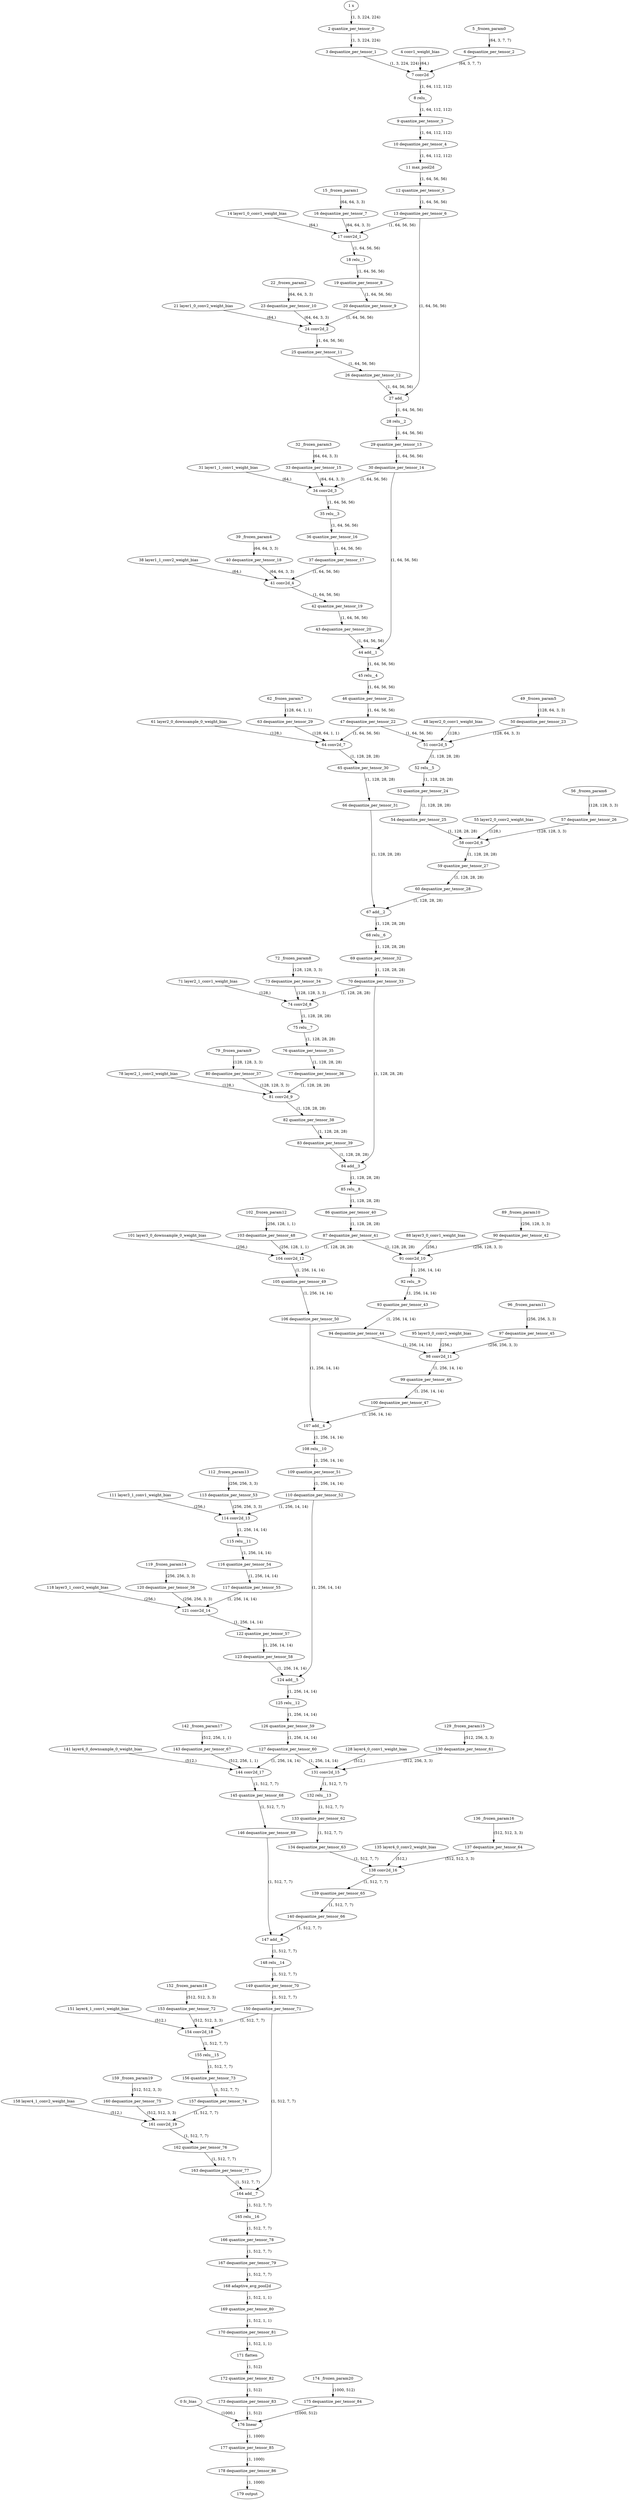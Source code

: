 strict digraph {
"0 fc_bias" [id=0, type="get_attr"];
"1 x" [id=1, type=input];
"2 quantize_per_tensor_0" [id=2, type="quantize_per_tensor"];
"3 dequantize_per_tensor_1" [id=3, type="dequantize_per_tensor"];
"4 conv1_weight_bias" [id=4, type="get_attr"];
"5 _frozen_param0" [id=5, type="get_attr"];
"6 dequantize_per_tensor_2" [id=6, type="dequantize_per_tensor"];
"7 conv2d" [id=7, type=conv2d];
"8 relu_" [id=8, type="relu_"];
"9 quantize_per_tensor_3" [id=9, type="quantize_per_tensor"];
"10 dequantize_per_tensor_4" [id=10, type="dequantize_per_tensor"];
"11 max_pool2d" [id=11, type="max_pool2d"];
"12 quantize_per_tensor_5" [id=12, type="quantize_per_tensor"];
"13 dequantize_per_tensor_6" [id=13, type="dequantize_per_tensor"];
"14 layer1_0_conv1_weight_bias" [id=14, type="get_attr"];
"15 _frozen_param1" [id=15, type="get_attr"];
"16 dequantize_per_tensor_7" [id=16, type="dequantize_per_tensor"];
"17 conv2d_1" [id=17, type=conv2d];
"18 relu__1" [id=18, type="relu_"];
"19 quantize_per_tensor_8" [id=19, type="quantize_per_tensor"];
"20 dequantize_per_tensor_9" [id=20, type="dequantize_per_tensor"];
"21 layer1_0_conv2_weight_bias" [id=21, type="get_attr"];
"22 _frozen_param2" [id=22, type="get_attr"];
"23 dequantize_per_tensor_10" [id=23, type="dequantize_per_tensor"];
"24 conv2d_2" [id=24, type=conv2d];
"25 quantize_per_tensor_11" [id=25, type="quantize_per_tensor"];
"26 dequantize_per_tensor_12" [id=26, type="dequantize_per_tensor"];
"27 add_" [id=27, type="add_"];
"28 relu__2" [id=28, type="relu_"];
"29 quantize_per_tensor_13" [id=29, type="quantize_per_tensor"];
"30 dequantize_per_tensor_14" [id=30, type="dequantize_per_tensor"];
"31 layer1_1_conv1_weight_bias" [id=31, type="get_attr"];
"32 _frozen_param3" [id=32, type="get_attr"];
"33 dequantize_per_tensor_15" [id=33, type="dequantize_per_tensor"];
"34 conv2d_3" [id=34, type=conv2d];
"35 relu__3" [id=35, type="relu_"];
"36 quantize_per_tensor_16" [id=36, type="quantize_per_tensor"];
"37 dequantize_per_tensor_17" [id=37, type="dequantize_per_tensor"];
"38 layer1_1_conv2_weight_bias" [id=38, type="get_attr"];
"39 _frozen_param4" [id=39, type="get_attr"];
"40 dequantize_per_tensor_18" [id=40, type="dequantize_per_tensor"];
"41 conv2d_4" [id=41, type=conv2d];
"42 quantize_per_tensor_19" [id=42, type="quantize_per_tensor"];
"43 dequantize_per_tensor_20" [id=43, type="dequantize_per_tensor"];
"44 add__1" [id=44, type="add_"];
"45 relu__4" [id=45, type="relu_"];
"46 quantize_per_tensor_21" [id=46, type="quantize_per_tensor"];
"47 dequantize_per_tensor_22" [id=47, type="dequantize_per_tensor"];
"48 layer2_0_conv1_weight_bias" [id=48, type="get_attr"];
"49 _frozen_param5" [id=49, type="get_attr"];
"50 dequantize_per_tensor_23" [id=50, type="dequantize_per_tensor"];
"51 conv2d_5" [id=51, type=conv2d];
"52 relu__5" [id=52, type="relu_"];
"53 quantize_per_tensor_24" [id=53, type="quantize_per_tensor"];
"54 dequantize_per_tensor_25" [id=54, type="dequantize_per_tensor"];
"55 layer2_0_conv2_weight_bias" [id=55, type="get_attr"];
"56 _frozen_param6" [id=56, type="get_attr"];
"57 dequantize_per_tensor_26" [id=57, type="dequantize_per_tensor"];
"58 conv2d_6" [id=58, type=conv2d];
"59 quantize_per_tensor_27" [id=59, type="quantize_per_tensor"];
"60 dequantize_per_tensor_28" [id=60, type="dequantize_per_tensor"];
"61 layer2_0_downsample_0_weight_bias" [id=61, type="get_attr"];
"62 _frozen_param7" [id=62, type="get_attr"];
"63 dequantize_per_tensor_29" [id=63, type="dequantize_per_tensor"];
"64 conv2d_7" [id=64, type=conv2d];
"65 quantize_per_tensor_30" [id=65, type="quantize_per_tensor"];
"66 dequantize_per_tensor_31" [id=66, type="dequantize_per_tensor"];
"67 add__2" [id=67, type="add_"];
"68 relu__6" [id=68, type="relu_"];
"69 quantize_per_tensor_32" [id=69, type="quantize_per_tensor"];
"70 dequantize_per_tensor_33" [id=70, type="dequantize_per_tensor"];
"71 layer2_1_conv1_weight_bias" [id=71, type="get_attr"];
"72 _frozen_param8" [id=72, type="get_attr"];
"73 dequantize_per_tensor_34" [id=73, type="dequantize_per_tensor"];
"74 conv2d_8" [id=74, type=conv2d];
"75 relu__7" [id=75, type="relu_"];
"76 quantize_per_tensor_35" [id=76, type="quantize_per_tensor"];
"77 dequantize_per_tensor_36" [id=77, type="dequantize_per_tensor"];
"78 layer2_1_conv2_weight_bias" [id=78, type="get_attr"];
"79 _frozen_param9" [id=79, type="get_attr"];
"80 dequantize_per_tensor_37" [id=80, type="dequantize_per_tensor"];
"81 conv2d_9" [id=81, type=conv2d];
"82 quantize_per_tensor_38" [id=82, type="quantize_per_tensor"];
"83 dequantize_per_tensor_39" [id=83, type="dequantize_per_tensor"];
"84 add__3" [id=84, type="add_"];
"85 relu__8" [id=85, type="relu_"];
"86 quantize_per_tensor_40" [id=86, type="quantize_per_tensor"];
"87 dequantize_per_tensor_41" [id=87, type="dequantize_per_tensor"];
"88 layer3_0_conv1_weight_bias" [id=88, type="get_attr"];
"89 _frozen_param10" [id=89, type="get_attr"];
"90 dequantize_per_tensor_42" [id=90, type="dequantize_per_tensor"];
"91 conv2d_10" [id=91, type=conv2d];
"92 relu__9" [id=92, type="relu_"];
"93 quantize_per_tensor_43" [id=93, type="quantize_per_tensor"];
"94 dequantize_per_tensor_44" [id=94, type="dequantize_per_tensor"];
"95 layer3_0_conv2_weight_bias" [id=95, type="get_attr"];
"96 _frozen_param11" [id=96, type="get_attr"];
"97 dequantize_per_tensor_45" [id=97, type="dequantize_per_tensor"];
"98 conv2d_11" [id=98, type=conv2d];
"99 quantize_per_tensor_46" [id=99, type="quantize_per_tensor"];
"100 dequantize_per_tensor_47" [id=100, type="dequantize_per_tensor"];
"101 layer3_0_downsample_0_weight_bias" [id=101, type="get_attr"];
"102 _frozen_param12" [id=102, type="get_attr"];
"103 dequantize_per_tensor_48" [id=103, type="dequantize_per_tensor"];
"104 conv2d_12" [id=104, type=conv2d];
"105 quantize_per_tensor_49" [id=105, type="quantize_per_tensor"];
"106 dequantize_per_tensor_50" [id=106, type="dequantize_per_tensor"];
"107 add__4" [id=107, type="add_"];
"108 relu__10" [id=108, type="relu_"];
"109 quantize_per_tensor_51" [id=109, type="quantize_per_tensor"];
"110 dequantize_per_tensor_52" [id=110, type="dequantize_per_tensor"];
"111 layer3_1_conv1_weight_bias" [id=111, type="get_attr"];
"112 _frozen_param13" [id=112, type="get_attr"];
"113 dequantize_per_tensor_53" [id=113, type="dequantize_per_tensor"];
"114 conv2d_13" [id=114, type=conv2d];
"115 relu__11" [id=115, type="relu_"];
"116 quantize_per_tensor_54" [id=116, type="quantize_per_tensor"];
"117 dequantize_per_tensor_55" [id=117, type="dequantize_per_tensor"];
"118 layer3_1_conv2_weight_bias" [id=118, type="get_attr"];
"119 _frozen_param14" [id=119, type="get_attr"];
"120 dequantize_per_tensor_56" [id=120, type="dequantize_per_tensor"];
"121 conv2d_14" [id=121, type=conv2d];
"122 quantize_per_tensor_57" [id=122, type="quantize_per_tensor"];
"123 dequantize_per_tensor_58" [id=123, type="dequantize_per_tensor"];
"124 add__5" [id=124, type="add_"];
"125 relu__12" [id=125, type="relu_"];
"126 quantize_per_tensor_59" [id=126, type="quantize_per_tensor"];
"127 dequantize_per_tensor_60" [id=127, type="dequantize_per_tensor"];
"128 layer4_0_conv1_weight_bias" [id=128, type="get_attr"];
"129 _frozen_param15" [id=129, type="get_attr"];
"130 dequantize_per_tensor_61" [id=130, type="dequantize_per_tensor"];
"131 conv2d_15" [id=131, type=conv2d];
"132 relu__13" [id=132, type="relu_"];
"133 quantize_per_tensor_62" [id=133, type="quantize_per_tensor"];
"134 dequantize_per_tensor_63" [id=134, type="dequantize_per_tensor"];
"135 layer4_0_conv2_weight_bias" [id=135, type="get_attr"];
"136 _frozen_param16" [id=136, type="get_attr"];
"137 dequantize_per_tensor_64" [id=137, type="dequantize_per_tensor"];
"138 conv2d_16" [id=138, type=conv2d];
"139 quantize_per_tensor_65" [id=139, type="quantize_per_tensor"];
"140 dequantize_per_tensor_66" [id=140, type="dequantize_per_tensor"];
"141 layer4_0_downsample_0_weight_bias" [id=141, type="get_attr"];
"142 _frozen_param17" [id=142, type="get_attr"];
"143 dequantize_per_tensor_67" [id=143, type="dequantize_per_tensor"];
"144 conv2d_17" [id=144, type=conv2d];
"145 quantize_per_tensor_68" [id=145, type="quantize_per_tensor"];
"146 dequantize_per_tensor_69" [id=146, type="dequantize_per_tensor"];
"147 add__6" [id=147, type="add_"];
"148 relu__14" [id=148, type="relu_"];
"149 quantize_per_tensor_70" [id=149, type="quantize_per_tensor"];
"150 dequantize_per_tensor_71" [id=150, type="dequantize_per_tensor"];
"151 layer4_1_conv1_weight_bias" [id=151, type="get_attr"];
"152 _frozen_param18" [id=152, type="get_attr"];
"153 dequantize_per_tensor_72" [id=153, type="dequantize_per_tensor"];
"154 conv2d_18" [id=154, type=conv2d];
"155 relu__15" [id=155, type="relu_"];
"156 quantize_per_tensor_73" [id=156, type="quantize_per_tensor"];
"157 dequantize_per_tensor_74" [id=157, type="dequantize_per_tensor"];
"158 layer4_1_conv2_weight_bias" [id=158, type="get_attr"];
"159 _frozen_param19" [id=159, type="get_attr"];
"160 dequantize_per_tensor_75" [id=160, type="dequantize_per_tensor"];
"161 conv2d_19" [id=161, type=conv2d];
"162 quantize_per_tensor_76" [id=162, type="quantize_per_tensor"];
"163 dequantize_per_tensor_77" [id=163, type="dequantize_per_tensor"];
"164 add__7" [id=164, type="add_"];
"165 relu__16" [id=165, type="relu_"];
"166 quantize_per_tensor_78" [id=166, type="quantize_per_tensor"];
"167 dequantize_per_tensor_79" [id=167, type="dequantize_per_tensor"];
"168 adaptive_avg_pool2d" [id=168, type="adaptive_avg_pool2d"];
"169 quantize_per_tensor_80" [id=169, type="quantize_per_tensor"];
"170 dequantize_per_tensor_81" [id=170, type="dequantize_per_tensor"];
"171 flatten" [id=171, type=flatten];
"172 quantize_per_tensor_82" [id=172, type="quantize_per_tensor"];
"173 dequantize_per_tensor_83" [id=173, type="dequantize_per_tensor"];
"174 _frozen_param20" [id=174, type="get_attr"];
"175 dequantize_per_tensor_84" [id=175, type="dequantize_per_tensor"];
"176 linear" [id=176, type=linear];
"177 quantize_per_tensor_85" [id=177, type="quantize_per_tensor"];
"178 dequantize_per_tensor_86" [id=178, type="dequantize_per_tensor"];
"179 output" [id=179, type=output];
"0 fc_bias" -> "176 linear" [style=solid, label="(1000,)"];
"1 x" -> "2 quantize_per_tensor_0" [style=solid, label="(1, 3, 224, 224)"];
"2 quantize_per_tensor_0" -> "3 dequantize_per_tensor_1" [style=solid, label="(1, 3, 224, 224)"];
"3 dequantize_per_tensor_1" -> "7 conv2d" [style=solid, label="(1, 3, 224, 224)"];
"4 conv1_weight_bias" -> "7 conv2d" [style=solid, label="(64,)"];
"5 _frozen_param0" -> "6 dequantize_per_tensor_2" [style=solid, label="(64, 3, 7, 7)"];
"6 dequantize_per_tensor_2" -> "7 conv2d" [style=solid, label="(64, 3, 7, 7)"];
"7 conv2d" -> "8 relu_" [style=solid, label="(1, 64, 112, 112)"];
"8 relu_" -> "9 quantize_per_tensor_3" [style=solid, label="(1, 64, 112, 112)"];
"9 quantize_per_tensor_3" -> "10 dequantize_per_tensor_4" [style=solid, label="(1, 64, 112, 112)"];
"10 dequantize_per_tensor_4" -> "11 max_pool2d" [style=solid, label="(1, 64, 112, 112)"];
"11 max_pool2d" -> "12 quantize_per_tensor_5" [style=solid, label="(1, 64, 56, 56)"];
"12 quantize_per_tensor_5" -> "13 dequantize_per_tensor_6" [style=solid, label="(1, 64, 56, 56)"];
"13 dequantize_per_tensor_6" -> "17 conv2d_1" [style=solid, label="(1, 64, 56, 56)"];
"13 dequantize_per_tensor_6" -> "27 add_" [style=solid, label="(1, 64, 56, 56)"];
"14 layer1_0_conv1_weight_bias" -> "17 conv2d_1" [style=solid, label="(64,)"];
"15 _frozen_param1" -> "16 dequantize_per_tensor_7" [style=solid, label="(64, 64, 3, 3)"];
"16 dequantize_per_tensor_7" -> "17 conv2d_1" [style=solid, label="(64, 64, 3, 3)"];
"17 conv2d_1" -> "18 relu__1" [style=solid, label="(1, 64, 56, 56)"];
"18 relu__1" -> "19 quantize_per_tensor_8" [style=solid, label="(1, 64, 56, 56)"];
"19 quantize_per_tensor_8" -> "20 dequantize_per_tensor_9" [style=solid, label="(1, 64, 56, 56)"];
"20 dequantize_per_tensor_9" -> "24 conv2d_2" [style=solid, label="(1, 64, 56, 56)"];
"21 layer1_0_conv2_weight_bias" -> "24 conv2d_2" [style=solid, label="(64,)"];
"22 _frozen_param2" -> "23 dequantize_per_tensor_10" [style=solid, label="(64, 64, 3, 3)"];
"23 dequantize_per_tensor_10" -> "24 conv2d_2" [style=solid, label="(64, 64, 3, 3)"];
"24 conv2d_2" -> "25 quantize_per_tensor_11" [style=solid, label="(1, 64, 56, 56)"];
"25 quantize_per_tensor_11" -> "26 dequantize_per_tensor_12" [style=solid, label="(1, 64, 56, 56)"];
"26 dequantize_per_tensor_12" -> "27 add_" [style=solid, label="(1, 64, 56, 56)"];
"27 add_" -> "28 relu__2" [style=solid, label="(1, 64, 56, 56)"];
"28 relu__2" -> "29 quantize_per_tensor_13" [style=solid, label="(1, 64, 56, 56)"];
"29 quantize_per_tensor_13" -> "30 dequantize_per_tensor_14" [style=solid, label="(1, 64, 56, 56)"];
"30 dequantize_per_tensor_14" -> "34 conv2d_3" [style=solid, label="(1, 64, 56, 56)"];
"30 dequantize_per_tensor_14" -> "44 add__1" [style=solid, label="(1, 64, 56, 56)"];
"31 layer1_1_conv1_weight_bias" -> "34 conv2d_3" [style=solid, label="(64,)"];
"32 _frozen_param3" -> "33 dequantize_per_tensor_15" [style=solid, label="(64, 64, 3, 3)"];
"33 dequantize_per_tensor_15" -> "34 conv2d_3" [style=solid, label="(64, 64, 3, 3)"];
"34 conv2d_3" -> "35 relu__3" [style=solid, label="(1, 64, 56, 56)"];
"35 relu__3" -> "36 quantize_per_tensor_16" [style=solid, label="(1, 64, 56, 56)"];
"36 quantize_per_tensor_16" -> "37 dequantize_per_tensor_17" [style=solid, label="(1, 64, 56, 56)"];
"37 dequantize_per_tensor_17" -> "41 conv2d_4" [style=solid, label="(1, 64, 56, 56)"];
"38 layer1_1_conv2_weight_bias" -> "41 conv2d_4" [style=solid, label="(64,)"];
"39 _frozen_param4" -> "40 dequantize_per_tensor_18" [style=solid, label="(64, 64, 3, 3)"];
"40 dequantize_per_tensor_18" -> "41 conv2d_4" [style=solid, label="(64, 64, 3, 3)"];
"41 conv2d_4" -> "42 quantize_per_tensor_19" [style=solid, label="(1, 64, 56, 56)"];
"42 quantize_per_tensor_19" -> "43 dequantize_per_tensor_20" [style=solid, label="(1, 64, 56, 56)"];
"43 dequantize_per_tensor_20" -> "44 add__1" [style=solid, label="(1, 64, 56, 56)"];
"44 add__1" -> "45 relu__4" [style=solid, label="(1, 64, 56, 56)"];
"45 relu__4" -> "46 quantize_per_tensor_21" [style=solid, label="(1, 64, 56, 56)"];
"46 quantize_per_tensor_21" -> "47 dequantize_per_tensor_22" [style=solid, label="(1, 64, 56, 56)"];
"47 dequantize_per_tensor_22" -> "51 conv2d_5" [style=solid, label="(1, 64, 56, 56)"];
"47 dequantize_per_tensor_22" -> "64 conv2d_7" [style=solid, label="(1, 64, 56, 56)"];
"48 layer2_0_conv1_weight_bias" -> "51 conv2d_5" [style=solid, label="(128,)"];
"49 _frozen_param5" -> "50 dequantize_per_tensor_23" [style=solid, label="(128, 64, 3, 3)"];
"50 dequantize_per_tensor_23" -> "51 conv2d_5" [style=solid, label="(128, 64, 3, 3)"];
"51 conv2d_5" -> "52 relu__5" [style=solid, label="(1, 128, 28, 28)"];
"52 relu__5" -> "53 quantize_per_tensor_24" [style=solid, label="(1, 128, 28, 28)"];
"53 quantize_per_tensor_24" -> "54 dequantize_per_tensor_25" [style=solid, label="(1, 128, 28, 28)"];
"54 dequantize_per_tensor_25" -> "58 conv2d_6" [style=solid, label="(1, 128, 28, 28)"];
"55 layer2_0_conv2_weight_bias" -> "58 conv2d_6" [style=solid, label="(128,)"];
"56 _frozen_param6" -> "57 dequantize_per_tensor_26" [style=solid, label="(128, 128, 3, 3)"];
"57 dequantize_per_tensor_26" -> "58 conv2d_6" [style=solid, label="(128, 128, 3, 3)"];
"58 conv2d_6" -> "59 quantize_per_tensor_27" [style=solid, label="(1, 128, 28, 28)"];
"59 quantize_per_tensor_27" -> "60 dequantize_per_tensor_28" [style=solid, label="(1, 128, 28, 28)"];
"60 dequantize_per_tensor_28" -> "67 add__2" [style=solid, label="(1, 128, 28, 28)"];
"61 layer2_0_downsample_0_weight_bias" -> "64 conv2d_7" [style=solid, label="(128,)"];
"62 _frozen_param7" -> "63 dequantize_per_tensor_29" [style=solid, label="(128, 64, 1, 1)"];
"63 dequantize_per_tensor_29" -> "64 conv2d_7" [style=solid, label="(128, 64, 1, 1)"];
"64 conv2d_7" -> "65 quantize_per_tensor_30" [style=solid, label="(1, 128, 28, 28)"];
"65 quantize_per_tensor_30" -> "66 dequantize_per_tensor_31" [style=solid, label="(1, 128, 28, 28)"];
"66 dequantize_per_tensor_31" -> "67 add__2" [style=solid, label="(1, 128, 28, 28)"];
"67 add__2" -> "68 relu__6" [style=solid, label="(1, 128, 28, 28)"];
"68 relu__6" -> "69 quantize_per_tensor_32" [style=solid, label="(1, 128, 28, 28)"];
"69 quantize_per_tensor_32" -> "70 dequantize_per_tensor_33" [style=solid, label="(1, 128, 28, 28)"];
"70 dequantize_per_tensor_33" -> "74 conv2d_8" [style=solid, label="(1, 128, 28, 28)"];
"70 dequantize_per_tensor_33" -> "84 add__3" [style=solid, label="(1, 128, 28, 28)"];
"71 layer2_1_conv1_weight_bias" -> "74 conv2d_8" [style=solid, label="(128,)"];
"72 _frozen_param8" -> "73 dequantize_per_tensor_34" [style=solid, label="(128, 128, 3, 3)"];
"73 dequantize_per_tensor_34" -> "74 conv2d_8" [style=solid, label="(128, 128, 3, 3)"];
"74 conv2d_8" -> "75 relu__7" [style=solid, label="(1, 128, 28, 28)"];
"75 relu__7" -> "76 quantize_per_tensor_35" [style=solid, label="(1, 128, 28, 28)"];
"76 quantize_per_tensor_35" -> "77 dequantize_per_tensor_36" [style=solid, label="(1, 128, 28, 28)"];
"77 dequantize_per_tensor_36" -> "81 conv2d_9" [style=solid, label="(1, 128, 28, 28)"];
"78 layer2_1_conv2_weight_bias" -> "81 conv2d_9" [style=solid, label="(128,)"];
"79 _frozen_param9" -> "80 dequantize_per_tensor_37" [style=solid, label="(128, 128, 3, 3)"];
"80 dequantize_per_tensor_37" -> "81 conv2d_9" [style=solid, label="(128, 128, 3, 3)"];
"81 conv2d_9" -> "82 quantize_per_tensor_38" [style=solid, label="(1, 128, 28, 28)"];
"82 quantize_per_tensor_38" -> "83 dequantize_per_tensor_39" [style=solid, label="(1, 128, 28, 28)"];
"83 dequantize_per_tensor_39" -> "84 add__3" [style=solid, label="(1, 128, 28, 28)"];
"84 add__3" -> "85 relu__8" [style=solid, label="(1, 128, 28, 28)"];
"85 relu__8" -> "86 quantize_per_tensor_40" [style=solid, label="(1, 128, 28, 28)"];
"86 quantize_per_tensor_40" -> "87 dequantize_per_tensor_41" [style=solid, label="(1, 128, 28, 28)"];
"87 dequantize_per_tensor_41" -> "91 conv2d_10" [style=solid, label="(1, 128, 28, 28)"];
"87 dequantize_per_tensor_41" -> "104 conv2d_12" [style=solid, label="(1, 128, 28, 28)"];
"88 layer3_0_conv1_weight_bias" -> "91 conv2d_10" [style=solid, label="(256,)"];
"89 _frozen_param10" -> "90 dequantize_per_tensor_42" [style=solid, label="(256, 128, 3, 3)"];
"90 dequantize_per_tensor_42" -> "91 conv2d_10" [style=solid, label="(256, 128, 3, 3)"];
"91 conv2d_10" -> "92 relu__9" [style=solid, label="(1, 256, 14, 14)"];
"92 relu__9" -> "93 quantize_per_tensor_43" [style=solid, label="(1, 256, 14, 14)"];
"93 quantize_per_tensor_43" -> "94 dequantize_per_tensor_44" [style=solid, label="(1, 256, 14, 14)"];
"94 dequantize_per_tensor_44" -> "98 conv2d_11" [style=solid, label="(1, 256, 14, 14)"];
"95 layer3_0_conv2_weight_bias" -> "98 conv2d_11" [style=solid, label="(256,)"];
"96 _frozen_param11" -> "97 dequantize_per_tensor_45" [style=solid, label="(256, 256, 3, 3)"];
"97 dequantize_per_tensor_45" -> "98 conv2d_11" [style=solid, label="(256, 256, 3, 3)"];
"98 conv2d_11" -> "99 quantize_per_tensor_46" [style=solid, label="(1, 256, 14, 14)"];
"99 quantize_per_tensor_46" -> "100 dequantize_per_tensor_47" [style=solid, label="(1, 256, 14, 14)"];
"100 dequantize_per_tensor_47" -> "107 add__4" [style=solid, label="(1, 256, 14, 14)"];
"101 layer3_0_downsample_0_weight_bias" -> "104 conv2d_12" [style=solid, label="(256,)"];
"102 _frozen_param12" -> "103 dequantize_per_tensor_48" [style=solid, label="(256, 128, 1, 1)"];
"103 dequantize_per_tensor_48" -> "104 conv2d_12" [style=solid, label="(256, 128, 1, 1)"];
"104 conv2d_12" -> "105 quantize_per_tensor_49" [style=solid, label="(1, 256, 14, 14)"];
"105 quantize_per_tensor_49" -> "106 dequantize_per_tensor_50" [style=solid, label="(1, 256, 14, 14)"];
"106 dequantize_per_tensor_50" -> "107 add__4" [style=solid, label="(1, 256, 14, 14)"];
"107 add__4" -> "108 relu__10" [style=solid, label="(1, 256, 14, 14)"];
"108 relu__10" -> "109 quantize_per_tensor_51" [style=solid, label="(1, 256, 14, 14)"];
"109 quantize_per_tensor_51" -> "110 dequantize_per_tensor_52" [style=solid, label="(1, 256, 14, 14)"];
"110 dequantize_per_tensor_52" -> "114 conv2d_13" [style=solid, label="(1, 256, 14, 14)"];
"110 dequantize_per_tensor_52" -> "124 add__5" [style=solid, label="(1, 256, 14, 14)"];
"111 layer3_1_conv1_weight_bias" -> "114 conv2d_13" [style=solid, label="(256,)"];
"112 _frozen_param13" -> "113 dequantize_per_tensor_53" [style=solid, label="(256, 256, 3, 3)"];
"113 dequantize_per_tensor_53" -> "114 conv2d_13" [style=solid, label="(256, 256, 3, 3)"];
"114 conv2d_13" -> "115 relu__11" [style=solid, label="(1, 256, 14, 14)"];
"115 relu__11" -> "116 quantize_per_tensor_54" [style=solid, label="(1, 256, 14, 14)"];
"116 quantize_per_tensor_54" -> "117 dequantize_per_tensor_55" [style=solid, label="(1, 256, 14, 14)"];
"117 dequantize_per_tensor_55" -> "121 conv2d_14" [style=solid, label="(1, 256, 14, 14)"];
"118 layer3_1_conv2_weight_bias" -> "121 conv2d_14" [style=solid, label="(256,)"];
"119 _frozen_param14" -> "120 dequantize_per_tensor_56" [style=solid, label="(256, 256, 3, 3)"];
"120 dequantize_per_tensor_56" -> "121 conv2d_14" [style=solid, label="(256, 256, 3, 3)"];
"121 conv2d_14" -> "122 quantize_per_tensor_57" [style=solid, label="(1, 256, 14, 14)"];
"122 quantize_per_tensor_57" -> "123 dequantize_per_tensor_58" [style=solid, label="(1, 256, 14, 14)"];
"123 dequantize_per_tensor_58" -> "124 add__5" [style=solid, label="(1, 256, 14, 14)"];
"124 add__5" -> "125 relu__12" [style=solid, label="(1, 256, 14, 14)"];
"125 relu__12" -> "126 quantize_per_tensor_59" [style=solid, label="(1, 256, 14, 14)"];
"126 quantize_per_tensor_59" -> "127 dequantize_per_tensor_60" [style=solid, label="(1, 256, 14, 14)"];
"127 dequantize_per_tensor_60" -> "131 conv2d_15" [style=solid, label="(1, 256, 14, 14)"];
"127 dequantize_per_tensor_60" -> "144 conv2d_17" [style=solid, label="(1, 256, 14, 14)"];
"128 layer4_0_conv1_weight_bias" -> "131 conv2d_15" [style=solid, label="(512,)"];
"129 _frozen_param15" -> "130 dequantize_per_tensor_61" [style=solid, label="(512, 256, 3, 3)"];
"130 dequantize_per_tensor_61" -> "131 conv2d_15" [style=solid, label="(512, 256, 3, 3)"];
"131 conv2d_15" -> "132 relu__13" [style=solid, label="(1, 512, 7, 7)"];
"132 relu__13" -> "133 quantize_per_tensor_62" [style=solid, label="(1, 512, 7, 7)"];
"133 quantize_per_tensor_62" -> "134 dequantize_per_tensor_63" [style=solid, label="(1, 512, 7, 7)"];
"134 dequantize_per_tensor_63" -> "138 conv2d_16" [style=solid, label="(1, 512, 7, 7)"];
"135 layer4_0_conv2_weight_bias" -> "138 conv2d_16" [style=solid, label="(512,)"];
"136 _frozen_param16" -> "137 dequantize_per_tensor_64" [style=solid, label="(512, 512, 3, 3)"];
"137 dequantize_per_tensor_64" -> "138 conv2d_16" [style=solid, label="(512, 512, 3, 3)"];
"138 conv2d_16" -> "139 quantize_per_tensor_65" [style=solid, label="(1, 512, 7, 7)"];
"139 quantize_per_tensor_65" -> "140 dequantize_per_tensor_66" [style=solid, label="(1, 512, 7, 7)"];
"140 dequantize_per_tensor_66" -> "147 add__6" [style=solid, label="(1, 512, 7, 7)"];
"141 layer4_0_downsample_0_weight_bias" -> "144 conv2d_17" [style=solid, label="(512,)"];
"142 _frozen_param17" -> "143 dequantize_per_tensor_67" [style=solid, label="(512, 256, 1, 1)"];
"143 dequantize_per_tensor_67" -> "144 conv2d_17" [style=solid, label="(512, 256, 1, 1)"];
"144 conv2d_17" -> "145 quantize_per_tensor_68" [style=solid, label="(1, 512, 7, 7)"];
"145 quantize_per_tensor_68" -> "146 dequantize_per_tensor_69" [style=solid, label="(1, 512, 7, 7)"];
"146 dequantize_per_tensor_69" -> "147 add__6" [style=solid, label="(1, 512, 7, 7)"];
"147 add__6" -> "148 relu__14" [style=solid, label="(1, 512, 7, 7)"];
"148 relu__14" -> "149 quantize_per_tensor_70" [style=solid, label="(1, 512, 7, 7)"];
"149 quantize_per_tensor_70" -> "150 dequantize_per_tensor_71" [style=solid, label="(1, 512, 7, 7)"];
"150 dequantize_per_tensor_71" -> "154 conv2d_18" [style=solid, label="(1, 512, 7, 7)"];
"150 dequantize_per_tensor_71" -> "164 add__7" [style=solid, label="(1, 512, 7, 7)"];
"151 layer4_1_conv1_weight_bias" -> "154 conv2d_18" [style=solid, label="(512,)"];
"152 _frozen_param18" -> "153 dequantize_per_tensor_72" [style=solid, label="(512, 512, 3, 3)"];
"153 dequantize_per_tensor_72" -> "154 conv2d_18" [style=solid, label="(512, 512, 3, 3)"];
"154 conv2d_18" -> "155 relu__15" [style=solid, label="(1, 512, 7, 7)"];
"155 relu__15" -> "156 quantize_per_tensor_73" [style=solid, label="(1, 512, 7, 7)"];
"156 quantize_per_tensor_73" -> "157 dequantize_per_tensor_74" [style=solid, label="(1, 512, 7, 7)"];
"157 dequantize_per_tensor_74" -> "161 conv2d_19" [style=solid, label="(1, 512, 7, 7)"];
"158 layer4_1_conv2_weight_bias" -> "161 conv2d_19" [style=solid, label="(512,)"];
"159 _frozen_param19" -> "160 dequantize_per_tensor_75" [style=solid, label="(512, 512, 3, 3)"];
"160 dequantize_per_tensor_75" -> "161 conv2d_19" [style=solid, label="(512, 512, 3, 3)"];
"161 conv2d_19" -> "162 quantize_per_tensor_76" [style=solid, label="(1, 512, 7, 7)"];
"162 quantize_per_tensor_76" -> "163 dequantize_per_tensor_77" [style=solid, label="(1, 512, 7, 7)"];
"163 dequantize_per_tensor_77" -> "164 add__7" [style=solid, label="(1, 512, 7, 7)"];
"164 add__7" -> "165 relu__16" [style=solid, label="(1, 512, 7, 7)"];
"165 relu__16" -> "166 quantize_per_tensor_78" [style=solid, label="(1, 512, 7, 7)"];
"166 quantize_per_tensor_78" -> "167 dequantize_per_tensor_79" [style=solid, label="(1, 512, 7, 7)"];
"167 dequantize_per_tensor_79" -> "168 adaptive_avg_pool2d" [style=solid, label="(1, 512, 7, 7)"];
"168 adaptive_avg_pool2d" -> "169 quantize_per_tensor_80" [style=solid, label="(1, 512, 1, 1)"];
"169 quantize_per_tensor_80" -> "170 dequantize_per_tensor_81" [style=solid, label="(1, 512, 1, 1)"];
"170 dequantize_per_tensor_81" -> "171 flatten" [style=solid, label="(1, 512, 1, 1)"];
"171 flatten" -> "172 quantize_per_tensor_82" [style=solid, label="(1, 512)"];
"172 quantize_per_tensor_82" -> "173 dequantize_per_tensor_83" [style=solid, label="(1, 512)"];
"173 dequantize_per_tensor_83" -> "176 linear" [style=solid, label="(1, 512)"];
"174 _frozen_param20" -> "175 dequantize_per_tensor_84" [style=solid, label="(1000, 512)"];
"175 dequantize_per_tensor_84" -> "176 linear" [style=solid, label="(1000, 512)"];
"176 linear" -> "177 quantize_per_tensor_85" [style=solid, label="(1, 1000)"];
"177 quantize_per_tensor_85" -> "178 dequantize_per_tensor_86" [style=solid, label="(1, 1000)"];
"178 dequantize_per_tensor_86" -> "179 output" [style=solid, label="(1, 1000)"];
}
